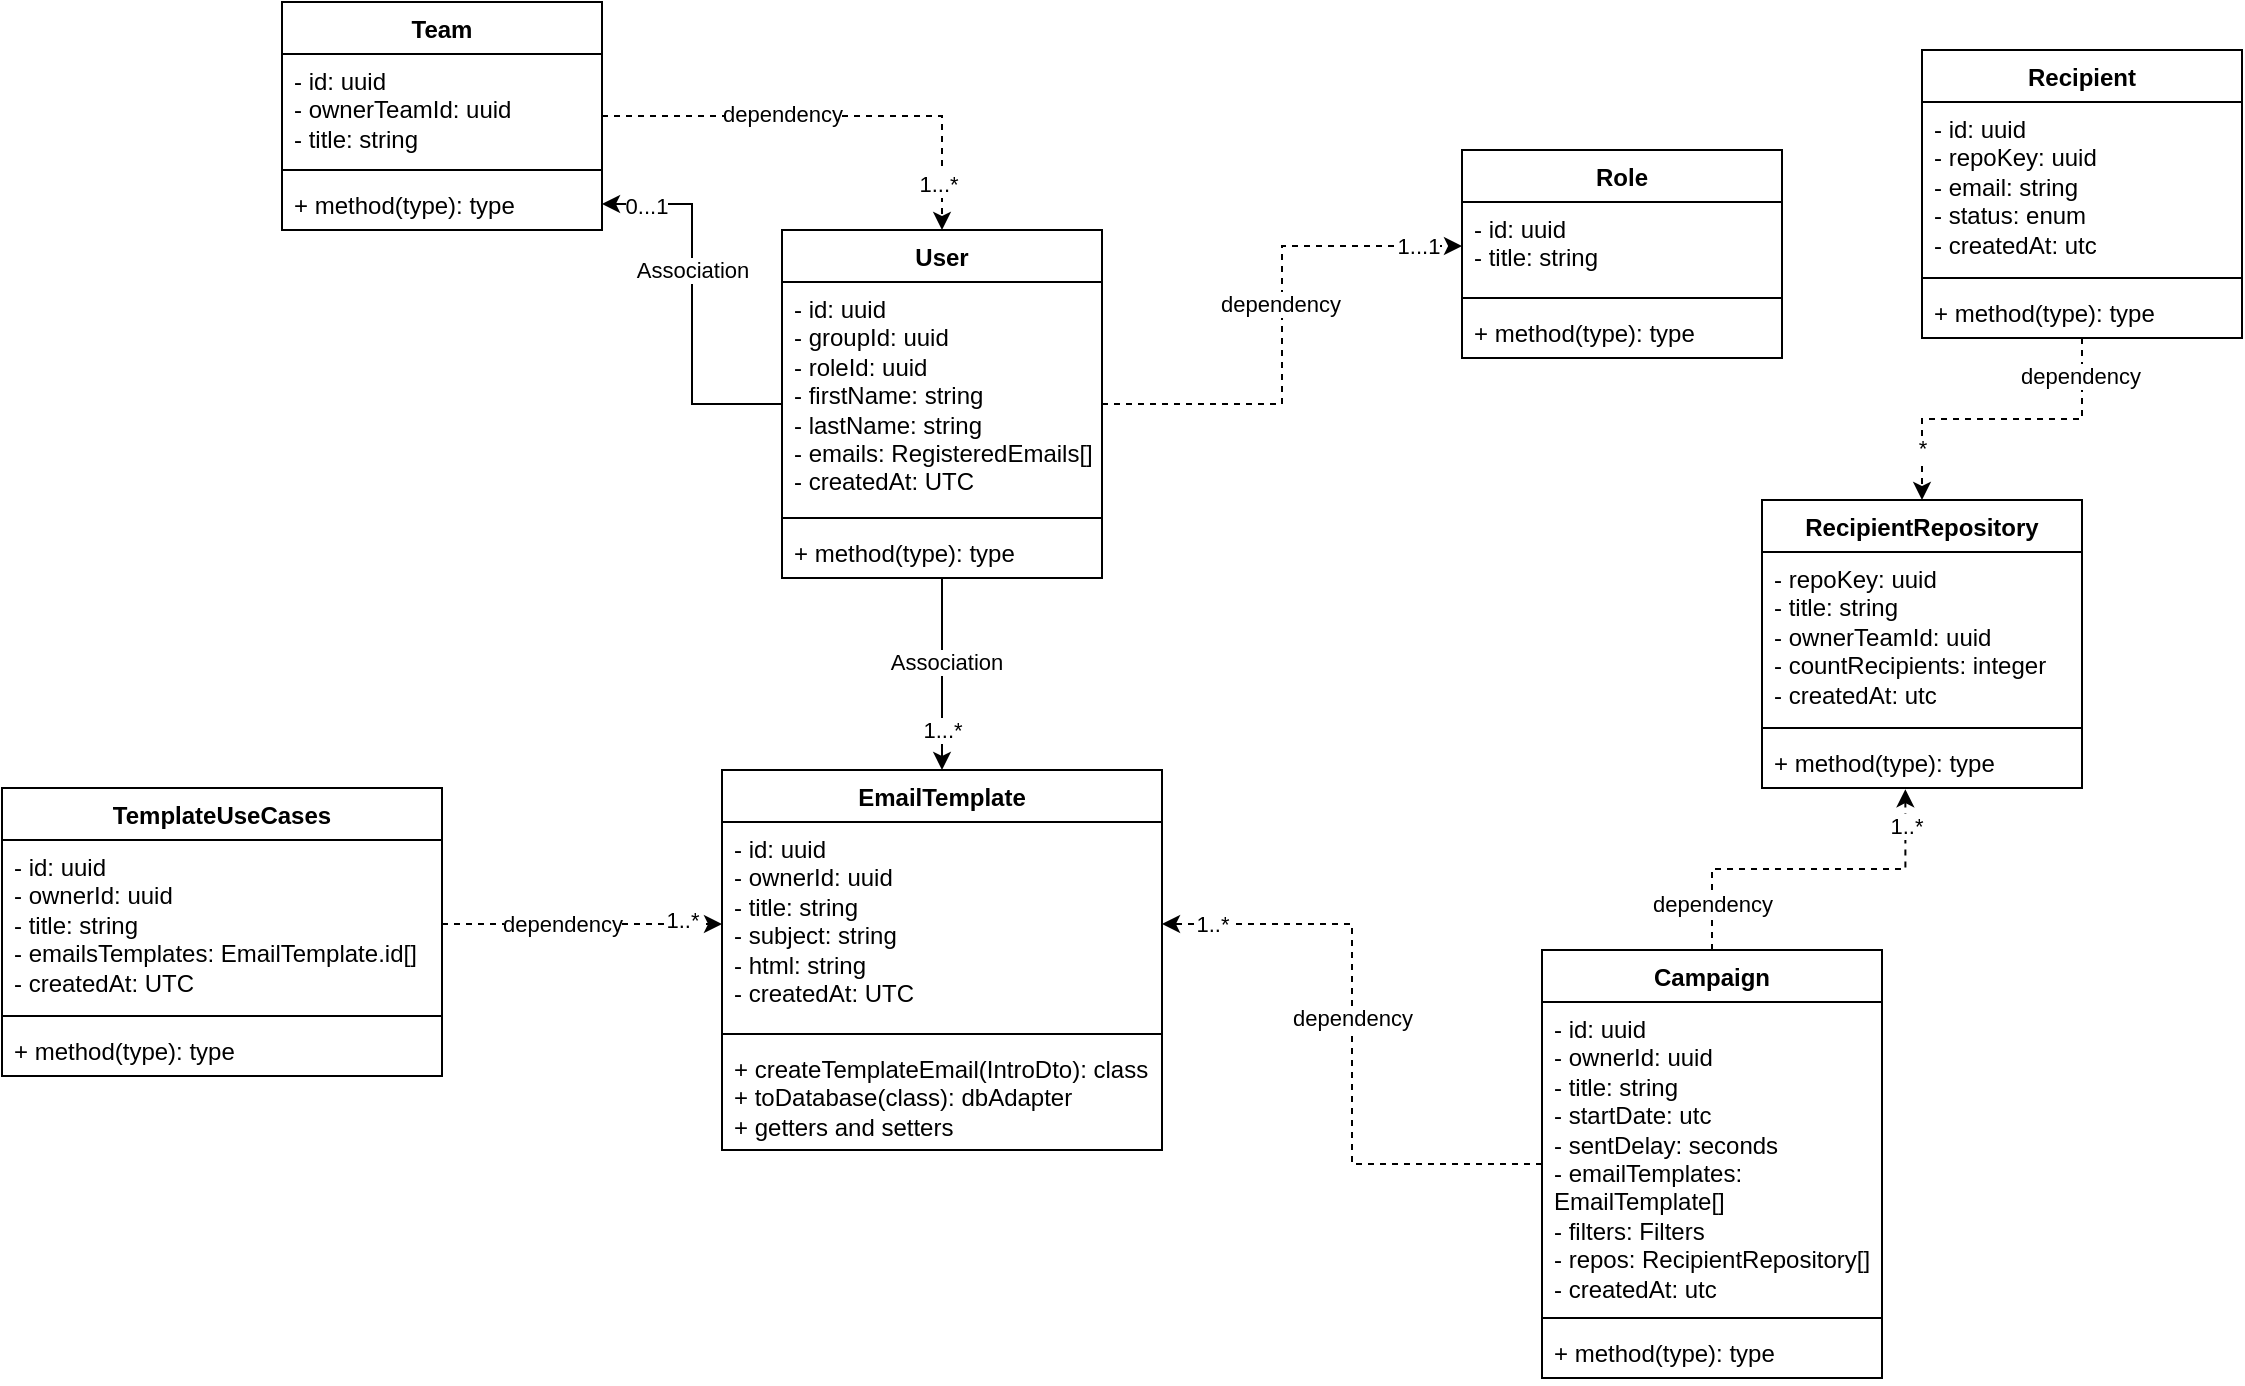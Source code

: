<mxfile version="24.0.7" type="github">
  <diagram id="C5RBs43oDa-KdzZeNtuy" name="Page-1">
    <mxGraphModel dx="2062" dy="1870" grid="1" gridSize="10" guides="1" tooltips="1" connect="1" arrows="1" fold="1" page="1" pageScale="1" pageWidth="827" pageHeight="1169" math="0" shadow="0">
      <root>
        <mxCell id="WIyWlLk6GJQsqaUBKTNV-0" />
        <mxCell id="WIyWlLk6GJQsqaUBKTNV-1" parent="WIyWlLk6GJQsqaUBKTNV-0" />
        <mxCell id="MapiJpznQvF84yP5ydx--0" value="EmailTemplate" style="swimlane;fontStyle=1;align=center;verticalAlign=top;childLayout=stackLayout;horizontal=1;startSize=26;horizontalStack=0;resizeParent=1;resizeParentMax=0;resizeLast=0;collapsible=1;marginBottom=0;whiteSpace=wrap;html=1;" parent="WIyWlLk6GJQsqaUBKTNV-1" vertex="1">
          <mxGeometry x="280" width="220" height="190" as="geometry" />
        </mxCell>
        <mxCell id="MapiJpznQvF84yP5ydx--1" value="- id: uuid&lt;div&gt;- ownerId: uuid&lt;/div&gt;&lt;div&gt;- title: string&lt;/div&gt;&lt;div&gt;- subject: string&lt;/div&gt;&lt;div&gt;- html: string&lt;/div&gt;&lt;div&gt;- createdAt: UTC&lt;/div&gt;" style="text;strokeColor=none;fillColor=none;align=left;verticalAlign=top;spacingLeft=4;spacingRight=4;overflow=hidden;rotatable=0;points=[[0,0.5],[1,0.5]];portConstraint=eastwest;whiteSpace=wrap;html=1;" parent="MapiJpznQvF84yP5ydx--0" vertex="1">
          <mxGeometry y="26" width="220" height="102" as="geometry" />
        </mxCell>
        <mxCell id="MapiJpznQvF84yP5ydx--2" value="" style="line;strokeWidth=1;fillColor=none;align=left;verticalAlign=middle;spacingTop=-1;spacingLeft=3;spacingRight=3;rotatable=0;labelPosition=right;points=[];portConstraint=eastwest;strokeColor=inherit;" parent="MapiJpznQvF84yP5ydx--0" vertex="1">
          <mxGeometry y="128" width="220" height="8" as="geometry" />
        </mxCell>
        <mxCell id="MapiJpznQvF84yP5ydx--3" value="+ createTemplateEmail(IntroDto): class&lt;div&gt;+ toDatabase(class): dbAdapter&lt;/div&gt;&lt;div&gt;+ getters and setters&lt;/div&gt;" style="text;strokeColor=none;fillColor=none;align=left;verticalAlign=top;spacingLeft=4;spacingRight=4;overflow=hidden;rotatable=0;points=[[0,0.5],[1,0.5]];portConstraint=eastwest;whiteSpace=wrap;html=1;" parent="MapiJpznQvF84yP5ydx--0" vertex="1">
          <mxGeometry y="136" width="220" height="54" as="geometry" />
        </mxCell>
        <mxCell id="A4PFy1e_QRttImwjXY9X-6" style="edgeStyle=orthogonalEdgeStyle;rounded=0;orthogonalLoop=1;jettySize=auto;html=1;" edge="1" parent="WIyWlLk6GJQsqaUBKTNV-1" source="MapiJpznQvF84yP5ydx--5" target="MapiJpznQvF84yP5ydx--29">
          <mxGeometry relative="1" as="geometry" />
        </mxCell>
        <mxCell id="A4PFy1e_QRttImwjXY9X-7" value="0...1" style="edgeLabel;html=1;align=center;verticalAlign=middle;resizable=0;points=[];" vertex="1" connectable="0" parent="A4PFy1e_QRttImwjXY9X-6">
          <mxGeometry x="0.782" y="1" relative="1" as="geometry">
            <mxPoint x="1" as="offset" />
          </mxGeometry>
        </mxCell>
        <mxCell id="A4PFy1e_QRttImwjXY9X-8" value="Association" style="edgeLabel;html=1;align=center;verticalAlign=middle;resizable=0;points=[];" vertex="1" connectable="0" parent="A4PFy1e_QRttImwjXY9X-6">
          <mxGeometry x="0.179" relative="1" as="geometry">
            <mxPoint as="offset" />
          </mxGeometry>
        </mxCell>
        <mxCell id="A4PFy1e_QRttImwjXY9X-10" style="edgeStyle=orthogonalEdgeStyle;rounded=0;orthogonalLoop=1;jettySize=auto;html=1;entryX=0;entryY=0.5;entryDx=0;entryDy=0;dashed=1;" edge="1" parent="WIyWlLk6GJQsqaUBKTNV-1" source="MapiJpznQvF84yP5ydx--5" target="MapiJpznQvF84yP5ydx--10">
          <mxGeometry relative="1" as="geometry" />
        </mxCell>
        <mxCell id="A4PFy1e_QRttImwjXY9X-11" value="dependency" style="edgeLabel;html=1;align=center;verticalAlign=middle;resizable=0;points=[];" vertex="1" connectable="0" parent="A4PFy1e_QRttImwjXY9X-10">
          <mxGeometry x="0.08" y="1" relative="1" as="geometry">
            <mxPoint as="offset" />
          </mxGeometry>
        </mxCell>
        <mxCell id="A4PFy1e_QRttImwjXY9X-12" value="1...1" style="edgeLabel;html=1;align=center;verticalAlign=middle;resizable=0;points=[];" vertex="1" connectable="0" parent="A4PFy1e_QRttImwjXY9X-10">
          <mxGeometry x="0.826" relative="1" as="geometry">
            <mxPoint as="offset" />
          </mxGeometry>
        </mxCell>
        <mxCell id="A4PFy1e_QRttImwjXY9X-13" style="edgeStyle=orthogonalEdgeStyle;rounded=0;orthogonalLoop=1;jettySize=auto;html=1;" edge="1" parent="WIyWlLk6GJQsqaUBKTNV-1" source="MapiJpznQvF84yP5ydx--5" target="MapiJpznQvF84yP5ydx--0">
          <mxGeometry relative="1" as="geometry" />
        </mxCell>
        <mxCell id="A4PFy1e_QRttImwjXY9X-14" value="Association" style="edgeLabel;html=1;align=center;verticalAlign=middle;resizable=0;points=[];" vertex="1" connectable="0" parent="A4PFy1e_QRttImwjXY9X-13">
          <mxGeometry x="-0.132" y="2" relative="1" as="geometry">
            <mxPoint as="offset" />
          </mxGeometry>
        </mxCell>
        <mxCell id="A4PFy1e_QRttImwjXY9X-15" value="1...*" style="edgeLabel;html=1;align=center;verticalAlign=middle;resizable=0;points=[];" vertex="1" connectable="0" parent="A4PFy1e_QRttImwjXY9X-13">
          <mxGeometry x="0.581" relative="1" as="geometry">
            <mxPoint as="offset" />
          </mxGeometry>
        </mxCell>
        <mxCell id="MapiJpznQvF84yP5ydx--5" value="User" style="swimlane;fontStyle=1;align=center;verticalAlign=top;childLayout=stackLayout;horizontal=1;startSize=26;horizontalStack=0;resizeParent=1;resizeParentMax=0;resizeLast=0;collapsible=1;marginBottom=0;whiteSpace=wrap;html=1;" parent="WIyWlLk6GJQsqaUBKTNV-1" vertex="1">
          <mxGeometry x="310" y="-270" width="160" height="174" as="geometry" />
        </mxCell>
        <mxCell id="MapiJpznQvF84yP5ydx--6" value="- id: uuid&lt;div&gt;- groupId: uuid&lt;/div&gt;&lt;div&gt;- roleId: uuid&lt;/div&gt;&lt;div&gt;- firstName: string&lt;/div&gt;&lt;div&gt;- lastName: string&lt;/div&gt;&lt;div&gt;- emails: RegisteredEmails[]&lt;/div&gt;&lt;div&gt;- createdAt: UTC&lt;/div&gt;" style="text;strokeColor=none;fillColor=none;align=left;verticalAlign=top;spacingLeft=4;spacingRight=4;overflow=hidden;rotatable=0;points=[[0,0.5],[1,0.5]];portConstraint=eastwest;whiteSpace=wrap;html=1;" parent="MapiJpznQvF84yP5ydx--5" vertex="1">
          <mxGeometry y="26" width="160" height="114" as="geometry" />
        </mxCell>
        <mxCell id="MapiJpznQvF84yP5ydx--7" value="" style="line;strokeWidth=1;fillColor=none;align=left;verticalAlign=middle;spacingTop=-1;spacingLeft=3;spacingRight=3;rotatable=0;labelPosition=right;points=[];portConstraint=eastwest;strokeColor=inherit;" parent="MapiJpznQvF84yP5ydx--5" vertex="1">
          <mxGeometry y="140" width="160" height="8" as="geometry" />
        </mxCell>
        <mxCell id="MapiJpznQvF84yP5ydx--8" value="+ method(type): type" style="text;strokeColor=none;fillColor=none;align=left;verticalAlign=top;spacingLeft=4;spacingRight=4;overflow=hidden;rotatable=0;points=[[0,0.5],[1,0.5]];portConstraint=eastwest;whiteSpace=wrap;html=1;" parent="MapiJpznQvF84yP5ydx--5" vertex="1">
          <mxGeometry y="148" width="160" height="26" as="geometry" />
        </mxCell>
        <mxCell id="MapiJpznQvF84yP5ydx--9" value="Role" style="swimlane;fontStyle=1;align=center;verticalAlign=top;childLayout=stackLayout;horizontal=1;startSize=26;horizontalStack=0;resizeParent=1;resizeParentMax=0;resizeLast=0;collapsible=1;marginBottom=0;whiteSpace=wrap;html=1;" parent="WIyWlLk6GJQsqaUBKTNV-1" vertex="1">
          <mxGeometry x="650" y="-310" width="160" height="104" as="geometry" />
        </mxCell>
        <mxCell id="MapiJpznQvF84yP5ydx--10" value="- id: uuid&lt;div&gt;- title: string&lt;/div&gt;" style="text;strokeColor=none;fillColor=none;align=left;verticalAlign=top;spacingLeft=4;spacingRight=4;overflow=hidden;rotatable=0;points=[[0,0.5],[1,0.5]];portConstraint=eastwest;whiteSpace=wrap;html=1;" parent="MapiJpznQvF84yP5ydx--9" vertex="1">
          <mxGeometry y="26" width="160" height="44" as="geometry" />
        </mxCell>
        <mxCell id="MapiJpznQvF84yP5ydx--11" value="" style="line;strokeWidth=1;fillColor=none;align=left;verticalAlign=middle;spacingTop=-1;spacingLeft=3;spacingRight=3;rotatable=0;labelPosition=right;points=[];portConstraint=eastwest;strokeColor=inherit;" parent="MapiJpznQvF84yP5ydx--9" vertex="1">
          <mxGeometry y="70" width="160" height="8" as="geometry" />
        </mxCell>
        <mxCell id="MapiJpznQvF84yP5ydx--12" value="+ method(type): type" style="text;strokeColor=none;fillColor=none;align=left;verticalAlign=top;spacingLeft=4;spacingRight=4;overflow=hidden;rotatable=0;points=[[0,0.5],[1,0.5]];portConstraint=eastwest;whiteSpace=wrap;html=1;" parent="MapiJpznQvF84yP5ydx--9" vertex="1">
          <mxGeometry y="78" width="160" height="26" as="geometry" />
        </mxCell>
        <mxCell id="MapiJpznQvF84yP5ydx--13" value="&lt;div&gt;TemplateUseCases&lt;/div&gt;" style="swimlane;fontStyle=1;align=center;verticalAlign=top;childLayout=stackLayout;horizontal=1;startSize=26;horizontalStack=0;resizeParent=1;resizeParentMax=0;resizeLast=0;collapsible=1;marginBottom=0;whiteSpace=wrap;html=1;" parent="WIyWlLk6GJQsqaUBKTNV-1" vertex="1">
          <mxGeometry x="-80" y="9" width="220" height="144" as="geometry" />
        </mxCell>
        <mxCell id="MapiJpznQvF84yP5ydx--14" value="- id: uuid&lt;div&gt;- ownerId: uuid&lt;/div&gt;&lt;div&gt;- title: string&lt;/div&gt;&lt;div&gt;- emailsTemplates: EmailTemplate.id[]&lt;/div&gt;&lt;div&gt;- createdAt: UTC&lt;/div&gt;" style="text;strokeColor=none;fillColor=none;align=left;verticalAlign=top;spacingLeft=4;spacingRight=4;overflow=hidden;rotatable=0;points=[[0,0.5],[1,0.5]];portConstraint=eastwest;whiteSpace=wrap;html=1;" parent="MapiJpznQvF84yP5ydx--13" vertex="1">
          <mxGeometry y="26" width="220" height="84" as="geometry" />
        </mxCell>
        <mxCell id="MapiJpznQvF84yP5ydx--15" value="" style="line;strokeWidth=1;fillColor=none;align=left;verticalAlign=middle;spacingTop=-1;spacingLeft=3;spacingRight=3;rotatable=0;labelPosition=right;points=[];portConstraint=eastwest;strokeColor=inherit;" parent="MapiJpznQvF84yP5ydx--13" vertex="1">
          <mxGeometry y="110" width="220" height="8" as="geometry" />
        </mxCell>
        <mxCell id="MapiJpznQvF84yP5ydx--16" value="+ method(type): type" style="text;strokeColor=none;fillColor=none;align=left;verticalAlign=top;spacingLeft=4;spacingRight=4;overflow=hidden;rotatable=0;points=[[0,0.5],[1,0.5]];portConstraint=eastwest;whiteSpace=wrap;html=1;" parent="MapiJpznQvF84yP5ydx--13" vertex="1">
          <mxGeometry y="118" width="220" height="26" as="geometry" />
        </mxCell>
        <mxCell id="A4PFy1e_QRttImwjXY9X-20" style="edgeStyle=orthogonalEdgeStyle;rounded=0;orthogonalLoop=1;jettySize=auto;html=1;dashed=1;" edge="1" parent="WIyWlLk6GJQsqaUBKTNV-1" source="MapiJpznQvF84yP5ydx--17" target="MapiJpznQvF84yP5ydx--1">
          <mxGeometry relative="1" as="geometry" />
        </mxCell>
        <mxCell id="A4PFy1e_QRttImwjXY9X-26" value="dependency" style="edgeLabel;html=1;align=center;verticalAlign=middle;resizable=0;points=[];" vertex="1" connectable="0" parent="A4PFy1e_QRttImwjXY9X-20">
          <mxGeometry x="0.086" relative="1" as="geometry">
            <mxPoint as="offset" />
          </mxGeometry>
        </mxCell>
        <mxCell id="A4PFy1e_QRttImwjXY9X-27" value="1..*" style="edgeLabel;html=1;align=center;verticalAlign=middle;resizable=0;points=[];" vertex="1" connectable="0" parent="A4PFy1e_QRttImwjXY9X-20">
          <mxGeometry x="0.841" relative="1" as="geometry">
            <mxPoint as="offset" />
          </mxGeometry>
        </mxCell>
        <mxCell id="MapiJpznQvF84yP5ydx--17" value="Campaign" style="swimlane;fontStyle=1;align=center;verticalAlign=top;childLayout=stackLayout;horizontal=1;startSize=26;horizontalStack=0;resizeParent=1;resizeParentMax=0;resizeLast=0;collapsible=1;marginBottom=0;whiteSpace=wrap;html=1;" parent="WIyWlLk6GJQsqaUBKTNV-1" vertex="1">
          <mxGeometry x="690" y="90" width="170" height="214" as="geometry" />
        </mxCell>
        <mxCell id="MapiJpznQvF84yP5ydx--18" value="- id: uuid&lt;div&gt;- ownerId: uuid&lt;br&gt;&lt;div&gt;- title: string&lt;/div&gt;&lt;div&gt;- startDate: utc&lt;/div&gt;&lt;div&gt;- sentDelay: seconds&lt;/div&gt;&lt;div&gt;- emailTemplates: EmailTemplate[]&lt;/div&gt;&lt;div&gt;- filters: Filters&lt;/div&gt;&lt;div&gt;- repos: RecipientRepository[]&lt;/div&gt;&lt;div&gt;- createdAt: utc&lt;/div&gt;&lt;/div&gt;" style="text;strokeColor=none;fillColor=none;align=left;verticalAlign=top;spacingLeft=4;spacingRight=4;overflow=hidden;rotatable=0;points=[[0,0.5],[1,0.5]];portConstraint=eastwest;whiteSpace=wrap;html=1;" parent="MapiJpznQvF84yP5ydx--17" vertex="1">
          <mxGeometry y="26" width="170" height="154" as="geometry" />
        </mxCell>
        <mxCell id="MapiJpznQvF84yP5ydx--19" value="" style="line;strokeWidth=1;fillColor=none;align=left;verticalAlign=middle;spacingTop=-1;spacingLeft=3;spacingRight=3;rotatable=0;labelPosition=right;points=[];portConstraint=eastwest;strokeColor=inherit;" parent="MapiJpznQvF84yP5ydx--17" vertex="1">
          <mxGeometry y="180" width="170" height="8" as="geometry" />
        </mxCell>
        <mxCell id="MapiJpznQvF84yP5ydx--20" value="+ method(type): type" style="text;strokeColor=none;fillColor=none;align=left;verticalAlign=top;spacingLeft=4;spacingRight=4;overflow=hidden;rotatable=0;points=[[0,0.5],[1,0.5]];portConstraint=eastwest;whiteSpace=wrap;html=1;" parent="MapiJpznQvF84yP5ydx--17" vertex="1">
          <mxGeometry y="188" width="170" height="26" as="geometry" />
        </mxCell>
        <mxCell id="A4PFy1e_QRttImwjXY9X-21" style="edgeStyle=orthogonalEdgeStyle;rounded=0;orthogonalLoop=1;jettySize=auto;html=1;entryX=0.5;entryY=0;entryDx=0;entryDy=0;dashed=1;" edge="1" parent="WIyWlLk6GJQsqaUBKTNV-1" source="MapiJpznQvF84yP5ydx--21" target="MapiJpznQvF84yP5ydx--30">
          <mxGeometry relative="1" as="geometry" />
        </mxCell>
        <mxCell id="A4PFy1e_QRttImwjXY9X-22" value="dependency" style="edgeLabel;html=1;align=center;verticalAlign=middle;resizable=0;points=[];" vertex="1" connectable="0" parent="A4PFy1e_QRttImwjXY9X-21">
          <mxGeometry x="-0.771" y="-1" relative="1" as="geometry">
            <mxPoint as="offset" />
          </mxGeometry>
        </mxCell>
        <mxCell id="A4PFy1e_QRttImwjXY9X-23" value="*" style="edgeLabel;html=1;align=center;verticalAlign=middle;resizable=0;points=[];" vertex="1" connectable="0" parent="A4PFy1e_QRttImwjXY9X-21">
          <mxGeometry x="0.67" relative="1" as="geometry">
            <mxPoint as="offset" />
          </mxGeometry>
        </mxCell>
        <mxCell id="MapiJpznQvF84yP5ydx--21" value="Recipient" style="swimlane;fontStyle=1;align=center;verticalAlign=top;childLayout=stackLayout;horizontal=1;startSize=26;horizontalStack=0;resizeParent=1;resizeParentMax=0;resizeLast=0;collapsible=1;marginBottom=0;whiteSpace=wrap;html=1;" parent="WIyWlLk6GJQsqaUBKTNV-1" vertex="1">
          <mxGeometry x="880" y="-360" width="160" height="144" as="geometry" />
        </mxCell>
        <mxCell id="MapiJpznQvF84yP5ydx--22" value="- id: uuid&lt;div&gt;- repoKey: uuid&lt;br&gt;&lt;div&gt;- email: string&lt;/div&gt;&lt;div&gt;- status: enum&lt;/div&gt;&lt;div&gt;- createdAt: utc&lt;/div&gt;&lt;/div&gt;" style="text;strokeColor=none;fillColor=none;align=left;verticalAlign=top;spacingLeft=4;spacingRight=4;overflow=hidden;rotatable=0;points=[[0,0.5],[1,0.5]];portConstraint=eastwest;whiteSpace=wrap;html=1;" parent="MapiJpznQvF84yP5ydx--21" vertex="1">
          <mxGeometry y="26" width="160" height="84" as="geometry" />
        </mxCell>
        <mxCell id="MapiJpznQvF84yP5ydx--23" value="" style="line;strokeWidth=1;fillColor=none;align=left;verticalAlign=middle;spacingTop=-1;spacingLeft=3;spacingRight=3;rotatable=0;labelPosition=right;points=[];portConstraint=eastwest;strokeColor=inherit;" parent="MapiJpznQvF84yP5ydx--21" vertex="1">
          <mxGeometry y="110" width="160" height="8" as="geometry" />
        </mxCell>
        <mxCell id="MapiJpznQvF84yP5ydx--24" value="+ method(type): type" style="text;strokeColor=none;fillColor=none;align=left;verticalAlign=top;spacingLeft=4;spacingRight=4;overflow=hidden;rotatable=0;points=[[0,0.5],[1,0.5]];portConstraint=eastwest;whiteSpace=wrap;html=1;" parent="MapiJpznQvF84yP5ydx--21" vertex="1">
          <mxGeometry y="118" width="160" height="26" as="geometry" />
        </mxCell>
        <mxCell id="A4PFy1e_QRttImwjXY9X-3" style="edgeStyle=orthogonalEdgeStyle;rounded=0;orthogonalLoop=1;jettySize=auto;html=1;entryX=0.5;entryY=0;entryDx=0;entryDy=0;dashed=1;" edge="1" parent="WIyWlLk6GJQsqaUBKTNV-1" source="MapiJpznQvF84yP5ydx--26" target="MapiJpznQvF84yP5ydx--5">
          <mxGeometry relative="1" as="geometry" />
        </mxCell>
        <mxCell id="A4PFy1e_QRttImwjXY9X-4" value="dependency" style="edgeLabel;html=1;align=center;verticalAlign=middle;resizable=0;points=[];" vertex="1" connectable="0" parent="A4PFy1e_QRttImwjXY9X-3">
          <mxGeometry x="-0.164" y="1" relative="1" as="geometry">
            <mxPoint x="-5" as="offset" />
          </mxGeometry>
        </mxCell>
        <mxCell id="A4PFy1e_QRttImwjXY9X-5" value="1...*" style="edgeLabel;html=1;align=center;verticalAlign=middle;resizable=0;points=[];" vertex="1" connectable="0" parent="A4PFy1e_QRttImwjXY9X-3">
          <mxGeometry x="0.803" y="-2" relative="1" as="geometry">
            <mxPoint y="-1" as="offset" />
          </mxGeometry>
        </mxCell>
        <mxCell id="MapiJpznQvF84yP5ydx--26" value="Team" style="swimlane;fontStyle=1;align=center;verticalAlign=top;childLayout=stackLayout;horizontal=1;startSize=26;horizontalStack=0;resizeParent=1;resizeParentMax=0;resizeLast=0;collapsible=1;marginBottom=0;whiteSpace=wrap;html=1;" parent="WIyWlLk6GJQsqaUBKTNV-1" vertex="1">
          <mxGeometry x="60" y="-384" width="160" height="114" as="geometry" />
        </mxCell>
        <mxCell id="MapiJpznQvF84yP5ydx--27" value="- id: uuid&lt;div&gt;- ownerTeamId: uuid&lt;br&gt;&lt;div&gt;- title: string&lt;/div&gt;&lt;/div&gt;" style="text;strokeColor=none;fillColor=none;align=left;verticalAlign=top;spacingLeft=4;spacingRight=4;overflow=hidden;rotatable=0;points=[[0,0.5],[1,0.5]];portConstraint=eastwest;whiteSpace=wrap;html=1;" parent="MapiJpznQvF84yP5ydx--26" vertex="1">
          <mxGeometry y="26" width="160" height="54" as="geometry" />
        </mxCell>
        <mxCell id="MapiJpznQvF84yP5ydx--28" value="" style="line;strokeWidth=1;fillColor=none;align=left;verticalAlign=middle;spacingTop=-1;spacingLeft=3;spacingRight=3;rotatable=0;labelPosition=right;points=[];portConstraint=eastwest;strokeColor=inherit;" parent="MapiJpznQvF84yP5ydx--26" vertex="1">
          <mxGeometry y="80" width="160" height="8" as="geometry" />
        </mxCell>
        <mxCell id="MapiJpznQvF84yP5ydx--29" value="+ method(type): type" style="text;strokeColor=none;fillColor=none;align=left;verticalAlign=top;spacingLeft=4;spacingRight=4;overflow=hidden;rotatable=0;points=[[0,0.5],[1,0.5]];portConstraint=eastwest;whiteSpace=wrap;html=1;" parent="MapiJpznQvF84yP5ydx--26" vertex="1">
          <mxGeometry y="88" width="160" height="26" as="geometry" />
        </mxCell>
        <mxCell id="MapiJpznQvF84yP5ydx--30" value="RecipientRepository" style="swimlane;fontStyle=1;align=center;verticalAlign=top;childLayout=stackLayout;horizontal=1;startSize=26;horizontalStack=0;resizeParent=1;resizeParentMax=0;resizeLast=0;collapsible=1;marginBottom=0;whiteSpace=wrap;html=1;" parent="WIyWlLk6GJQsqaUBKTNV-1" vertex="1">
          <mxGeometry x="800" y="-135" width="160" height="144" as="geometry" />
        </mxCell>
        <mxCell id="MapiJpznQvF84yP5ydx--31" value="- repoKey: uuid&lt;div&gt;- title: string&lt;br&gt;&lt;div&gt;- ownerTeamId: uuid&lt;/div&gt;&lt;div&gt;- countRecipients: integer&lt;/div&gt;&lt;div&gt;- createdAt: utc&lt;/div&gt;&lt;/div&gt;" style="text;strokeColor=none;fillColor=none;align=left;verticalAlign=top;spacingLeft=4;spacingRight=4;overflow=hidden;rotatable=0;points=[[0,0.5],[1,0.5]];portConstraint=eastwest;whiteSpace=wrap;html=1;" parent="MapiJpznQvF84yP5ydx--30" vertex="1">
          <mxGeometry y="26" width="160" height="84" as="geometry" />
        </mxCell>
        <mxCell id="MapiJpznQvF84yP5ydx--32" value="" style="line;strokeWidth=1;fillColor=none;align=left;verticalAlign=middle;spacingTop=-1;spacingLeft=3;spacingRight=3;rotatable=0;labelPosition=right;points=[];portConstraint=eastwest;strokeColor=inherit;" parent="MapiJpznQvF84yP5ydx--30" vertex="1">
          <mxGeometry y="110" width="160" height="8" as="geometry" />
        </mxCell>
        <mxCell id="MapiJpznQvF84yP5ydx--33" value="+ method(type): type" style="text;strokeColor=none;fillColor=none;align=left;verticalAlign=top;spacingLeft=4;spacingRight=4;overflow=hidden;rotatable=0;points=[[0,0.5],[1,0.5]];portConstraint=eastwest;whiteSpace=wrap;html=1;" parent="MapiJpznQvF84yP5ydx--30" vertex="1">
          <mxGeometry y="118" width="160" height="26" as="geometry" />
        </mxCell>
        <mxCell id="MapiJpznQvF84yP5ydx--44" style="edgeStyle=orthogonalEdgeStyle;rounded=0;orthogonalLoop=1;jettySize=auto;html=1;entryX=0.448;entryY=1.023;entryDx=0;entryDy=0;entryPerimeter=0;dashed=1;" parent="WIyWlLk6GJQsqaUBKTNV-1" source="MapiJpznQvF84yP5ydx--17" target="MapiJpznQvF84yP5ydx--33" edge="1">
          <mxGeometry relative="1" as="geometry" />
        </mxCell>
        <mxCell id="A4PFy1e_QRttImwjXY9X-24" value="dependency" style="edgeLabel;html=1;align=center;verticalAlign=middle;resizable=0;points=[];" vertex="1" connectable="0" parent="MapiJpznQvF84yP5ydx--44">
          <mxGeometry x="-0.734" relative="1" as="geometry">
            <mxPoint as="offset" />
          </mxGeometry>
        </mxCell>
        <mxCell id="A4PFy1e_QRttImwjXY9X-25" value="1..*" style="edgeLabel;html=1;align=center;verticalAlign=middle;resizable=0;points=[];" vertex="1" connectable="0" parent="MapiJpznQvF84yP5ydx--44">
          <mxGeometry x="0.794" relative="1" as="geometry">
            <mxPoint as="offset" />
          </mxGeometry>
        </mxCell>
        <mxCell id="A4PFy1e_QRttImwjXY9X-16" style="edgeStyle=orthogonalEdgeStyle;rounded=0;orthogonalLoop=1;jettySize=auto;html=1;entryX=0;entryY=0.5;entryDx=0;entryDy=0;dashed=1;" edge="1" parent="WIyWlLk6GJQsqaUBKTNV-1" source="MapiJpznQvF84yP5ydx--14" target="MapiJpznQvF84yP5ydx--1">
          <mxGeometry relative="1" as="geometry" />
        </mxCell>
        <mxCell id="A4PFy1e_QRttImwjXY9X-17" value="dependency" style="edgeLabel;html=1;align=center;verticalAlign=middle;resizable=0;points=[];" vertex="1" connectable="0" parent="A4PFy1e_QRttImwjXY9X-16">
          <mxGeometry x="-0.299" relative="1" as="geometry">
            <mxPoint x="11" as="offset" />
          </mxGeometry>
        </mxCell>
        <mxCell id="A4PFy1e_QRttImwjXY9X-18" value="1..*" style="edgeLabel;html=1;align=center;verticalAlign=middle;resizable=0;points=[];" vertex="1" connectable="0" parent="A4PFy1e_QRttImwjXY9X-16">
          <mxGeometry x="0.879" y="2" relative="1" as="geometry">
            <mxPoint x="-12" as="offset" />
          </mxGeometry>
        </mxCell>
      </root>
    </mxGraphModel>
  </diagram>
</mxfile>
